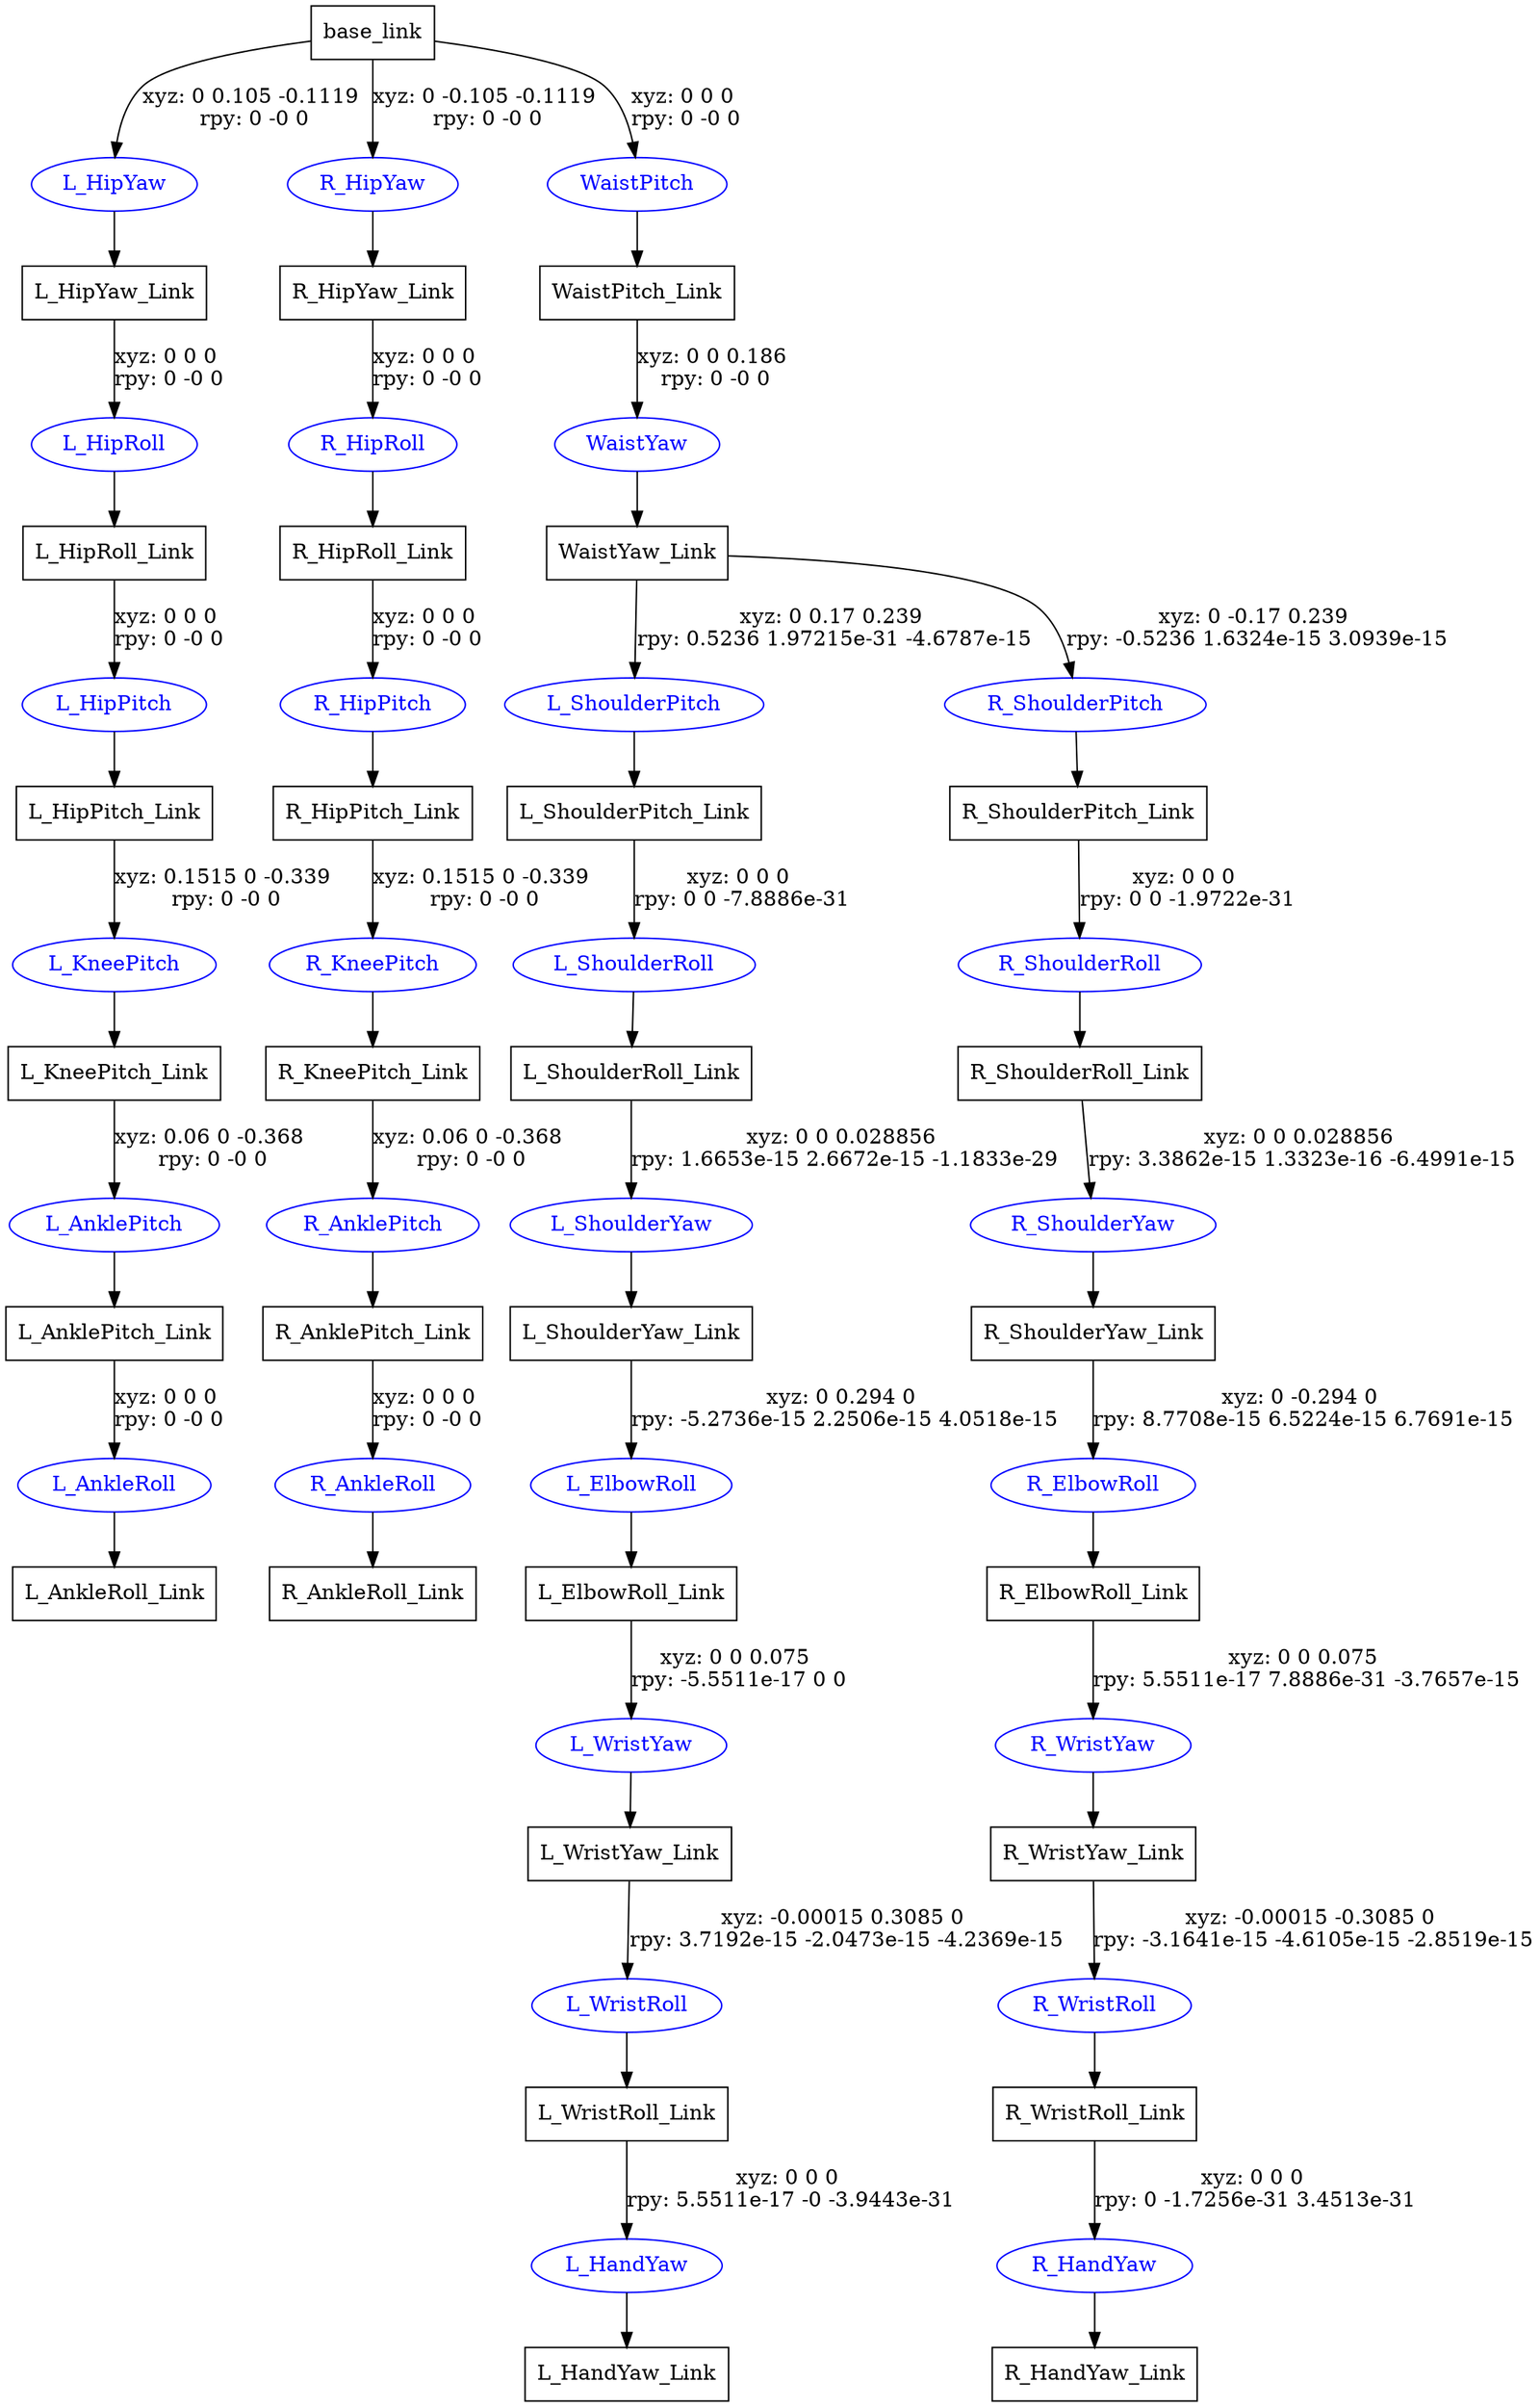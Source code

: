 digraph G {
node [shape=box];
"base_link" [label="base_link"];
"L_HipYaw_Link" [label="L_HipYaw_Link"];
"L_HipRoll_Link" [label="L_HipRoll_Link"];
"L_HipPitch_Link" [label="L_HipPitch_Link"];
"L_KneePitch_Link" [label="L_KneePitch_Link"];
"L_AnklePitch_Link" [label="L_AnklePitch_Link"];
"L_AnkleRoll_Link" [label="L_AnkleRoll_Link"];
"R_HipYaw_Link" [label="R_HipYaw_Link"];
"R_HipRoll_Link" [label="R_HipRoll_Link"];
"R_HipPitch_Link" [label="R_HipPitch_Link"];
"R_KneePitch_Link" [label="R_KneePitch_Link"];
"R_AnklePitch_Link" [label="R_AnklePitch_Link"];
"R_AnkleRoll_Link" [label="R_AnkleRoll_Link"];
"WaistPitch_Link" [label="WaistPitch_Link"];
"WaistYaw_Link" [label="WaistYaw_Link"];
"L_ShoulderPitch_Link" [label="L_ShoulderPitch_Link"];
"L_ShoulderRoll_Link" [label="L_ShoulderRoll_Link"];
"L_ShoulderYaw_Link" [label="L_ShoulderYaw_Link"];
"L_ElbowRoll_Link" [label="L_ElbowRoll_Link"];
"L_WristYaw_Link" [label="L_WristYaw_Link"];
"L_WristRoll_Link" [label="L_WristRoll_Link"];
"L_HandYaw_Link" [label="L_HandYaw_Link"];
"R_ShoulderPitch_Link" [label="R_ShoulderPitch_Link"];
"R_ShoulderRoll_Link" [label="R_ShoulderRoll_Link"];
"R_ShoulderYaw_Link" [label="R_ShoulderYaw_Link"];
"R_ElbowRoll_Link" [label="R_ElbowRoll_Link"];
"R_WristYaw_Link" [label="R_WristYaw_Link"];
"R_WristRoll_Link" [label="R_WristRoll_Link"];
"R_HandYaw_Link" [label="R_HandYaw_Link"];
node [shape=ellipse, color=blue, fontcolor=blue];
"base_link" -> "L_HipYaw" [label="xyz: 0 0.105 -0.1119 \nrpy: 0 -0 0"]
"L_HipYaw" -> "L_HipYaw_Link"
"L_HipYaw_Link" -> "L_HipRoll" [label="xyz: 0 0 0 \nrpy: 0 -0 0"]
"L_HipRoll" -> "L_HipRoll_Link"
"L_HipRoll_Link" -> "L_HipPitch" [label="xyz: 0 0 0 \nrpy: 0 -0 0"]
"L_HipPitch" -> "L_HipPitch_Link"
"L_HipPitch_Link" -> "L_KneePitch" [label="xyz: 0.1515 0 -0.339 \nrpy: 0 -0 0"]
"L_KneePitch" -> "L_KneePitch_Link"
"L_KneePitch_Link" -> "L_AnklePitch" [label="xyz: 0.06 0 -0.368 \nrpy: 0 -0 0"]
"L_AnklePitch" -> "L_AnklePitch_Link"
"L_AnklePitch_Link" -> "L_AnkleRoll" [label="xyz: 0 0 0 \nrpy: 0 -0 0"]
"L_AnkleRoll" -> "L_AnkleRoll_Link"
"base_link" -> "R_HipYaw" [label="xyz: 0 -0.105 -0.1119 \nrpy: 0 -0 0"]
"R_HipYaw" -> "R_HipYaw_Link"
"R_HipYaw_Link" -> "R_HipRoll" [label="xyz: 0 0 0 \nrpy: 0 -0 0"]
"R_HipRoll" -> "R_HipRoll_Link"
"R_HipRoll_Link" -> "R_HipPitch" [label="xyz: 0 0 0 \nrpy: 0 -0 0"]
"R_HipPitch" -> "R_HipPitch_Link"
"R_HipPitch_Link" -> "R_KneePitch" [label="xyz: 0.1515 0 -0.339 \nrpy: 0 -0 0"]
"R_KneePitch" -> "R_KneePitch_Link"
"R_KneePitch_Link" -> "R_AnklePitch" [label="xyz: 0.06 0 -0.368 \nrpy: 0 -0 0"]
"R_AnklePitch" -> "R_AnklePitch_Link"
"R_AnklePitch_Link" -> "R_AnkleRoll" [label="xyz: 0 0 0 \nrpy: 0 -0 0"]
"R_AnkleRoll" -> "R_AnkleRoll_Link"
"base_link" -> "WaistPitch" [label="xyz: 0 0 0 \nrpy: 0 -0 0"]
"WaistPitch" -> "WaistPitch_Link"
"WaistPitch_Link" -> "WaistYaw" [label="xyz: 0 0 0.186 \nrpy: 0 -0 0"]
"WaistYaw" -> "WaistYaw_Link"
"WaistYaw_Link" -> "L_ShoulderPitch" [label="xyz: 0 0.17 0.239 \nrpy: 0.5236 1.97215e-31 -4.6787e-15"]
"L_ShoulderPitch" -> "L_ShoulderPitch_Link"
"L_ShoulderPitch_Link" -> "L_ShoulderRoll" [label="xyz: 0 0 0 \nrpy: 0 0 -7.8886e-31"]
"L_ShoulderRoll" -> "L_ShoulderRoll_Link"
"L_ShoulderRoll_Link" -> "L_ShoulderYaw" [label="xyz: 0 0 0.028856 \nrpy: 1.6653e-15 2.6672e-15 -1.1833e-29"]
"L_ShoulderYaw" -> "L_ShoulderYaw_Link"
"L_ShoulderYaw_Link" -> "L_ElbowRoll" [label="xyz: 0 0.294 0 \nrpy: -5.2736e-15 2.2506e-15 4.0518e-15"]
"L_ElbowRoll" -> "L_ElbowRoll_Link"
"L_ElbowRoll_Link" -> "L_WristYaw" [label="xyz: 0 0 0.075 \nrpy: -5.5511e-17 0 0"]
"L_WristYaw" -> "L_WristYaw_Link"
"L_WristYaw_Link" -> "L_WristRoll" [label="xyz: -0.00015 0.3085 0 \nrpy: 3.7192e-15 -2.0473e-15 -4.2369e-15"]
"L_WristRoll" -> "L_WristRoll_Link"
"L_WristRoll_Link" -> "L_HandYaw" [label="xyz: 0 0 0 \nrpy: 5.5511e-17 -0 -3.9443e-31"]
"L_HandYaw" -> "L_HandYaw_Link"
"WaistYaw_Link" -> "R_ShoulderPitch" [label="xyz: 0 -0.17 0.239 \nrpy: -0.5236 1.6324e-15 3.0939e-15"]
"R_ShoulderPitch" -> "R_ShoulderPitch_Link"
"R_ShoulderPitch_Link" -> "R_ShoulderRoll" [label="xyz: 0 0 0 \nrpy: 0 0 -1.9722e-31"]
"R_ShoulderRoll" -> "R_ShoulderRoll_Link"
"R_ShoulderRoll_Link" -> "R_ShoulderYaw" [label="xyz: 0 0 0.028856 \nrpy: 3.3862e-15 1.3323e-16 -6.4991e-15"]
"R_ShoulderYaw" -> "R_ShoulderYaw_Link"
"R_ShoulderYaw_Link" -> "R_ElbowRoll" [label="xyz: 0 -0.294 0 \nrpy: 8.7708e-15 6.5224e-15 6.7691e-15"]
"R_ElbowRoll" -> "R_ElbowRoll_Link"
"R_ElbowRoll_Link" -> "R_WristYaw" [label="xyz: 0 0 0.075 \nrpy: 5.5511e-17 7.8886e-31 -3.7657e-15"]
"R_WristYaw" -> "R_WristYaw_Link"
"R_WristYaw_Link" -> "R_WristRoll" [label="xyz: -0.00015 -0.3085 0 \nrpy: -3.1641e-15 -4.6105e-15 -2.8519e-15"]
"R_WristRoll" -> "R_WristRoll_Link"
"R_WristRoll_Link" -> "R_HandYaw" [label="xyz: 0 0 0 \nrpy: 0 -1.7256e-31 3.4513e-31"]
"R_HandYaw" -> "R_HandYaw_Link"
}

